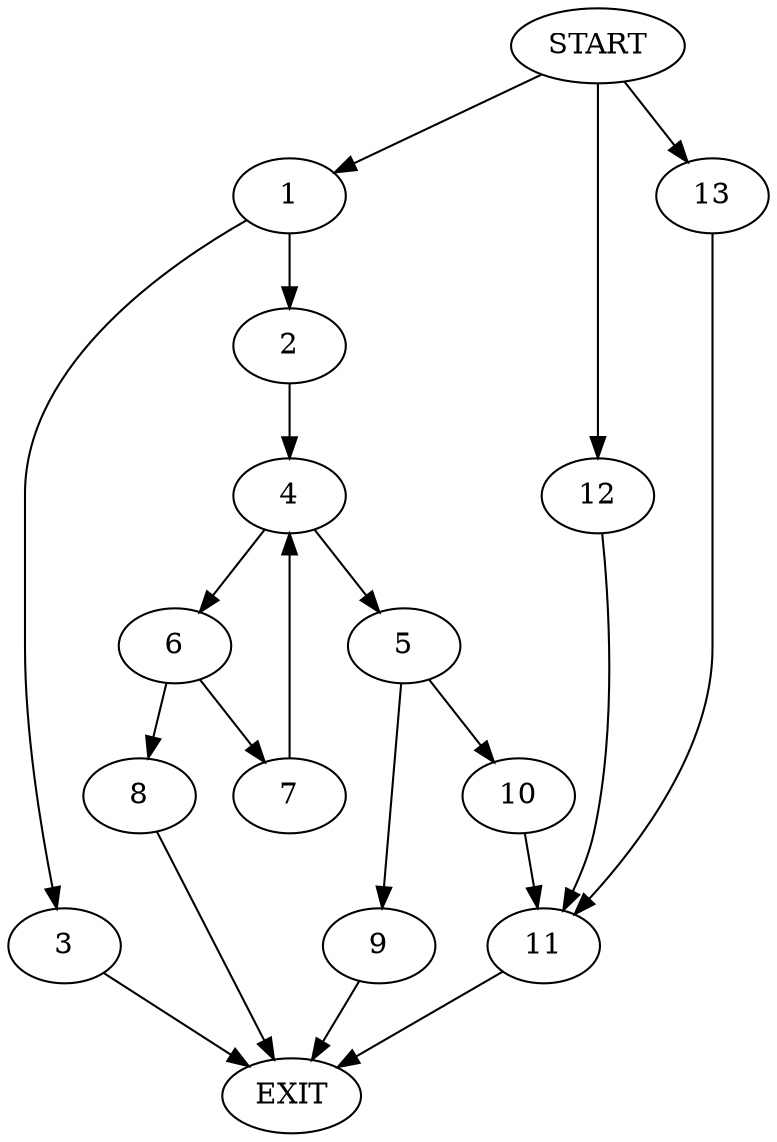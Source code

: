 digraph {
0 [label="START"]
14 [label="EXIT"]
0 -> 1
1 -> 2
1 -> 3
3 -> 14
2 -> 4
4 -> 5
4 -> 6
6 -> 7
6 -> 8
5 -> 9
5 -> 10
7 -> 4
8 -> 14
9 -> 14
10 -> 11
11 -> 14
0 -> 12
12 -> 11
0 -> 13
13 -> 11
}
